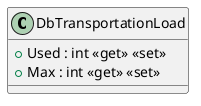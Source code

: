 @startuml
class DbTransportationLoad {
    + Used : int <<get>> <<set>>
    + Max : int <<get>> <<set>>
}
@enduml
